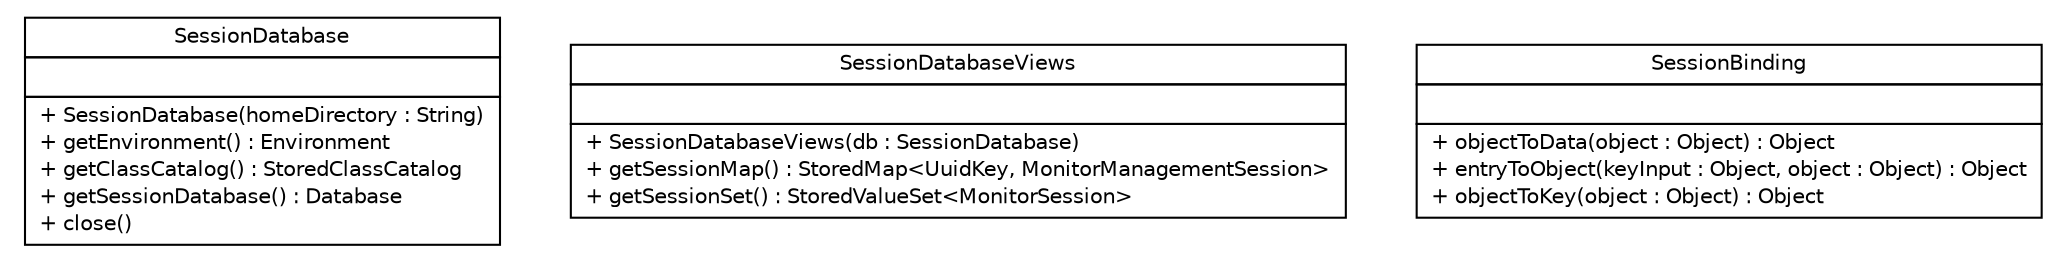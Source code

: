#!/usr/local/bin/dot
#
# Class diagram 
# Generated by UMLGraph version R5_6 (http://www.umlgraph.org/)
#

digraph G {
	edge [fontname="Helvetica",fontsize=10,labelfontname="Helvetica",labelfontsize=10];
	node [fontname="Helvetica",fontsize=10,shape=plaintext];
	nodesep=0.25;
	ranksep=0.5;
	// sorcer.core.provider.exertmonitor.db.SessionDatabase
	c82037 [label=<<table title="sorcer.core.provider.exertmonitor.db.SessionDatabase" border="0" cellborder="1" cellspacing="0" cellpadding="2" port="p" href="./SessionDatabase.html">
		<tr><td><table border="0" cellspacing="0" cellpadding="1">
<tr><td align="center" balign="center"> SessionDatabase </td></tr>
		</table></td></tr>
		<tr><td><table border="0" cellspacing="0" cellpadding="1">
<tr><td align="left" balign="left">  </td></tr>
		</table></td></tr>
		<tr><td><table border="0" cellspacing="0" cellpadding="1">
<tr><td align="left" balign="left"> + SessionDatabase(homeDirectory : String) </td></tr>
<tr><td align="left" balign="left"> + getEnvironment() : Environment </td></tr>
<tr><td align="left" balign="left"> + getClassCatalog() : StoredClassCatalog </td></tr>
<tr><td align="left" balign="left"> + getSessionDatabase() : Database </td></tr>
<tr><td align="left" balign="left"> + close() </td></tr>
		</table></td></tr>
		</table>>, URL="./SessionDatabase.html", fontname="Helvetica", fontcolor="black", fontsize=10.0];
	// sorcer.core.provider.exertmonitor.db.SessionDatabaseViews
	c82038 [label=<<table title="sorcer.core.provider.exertmonitor.db.SessionDatabaseViews" border="0" cellborder="1" cellspacing="0" cellpadding="2" port="p" href="./SessionDatabaseViews.html">
		<tr><td><table border="0" cellspacing="0" cellpadding="1">
<tr><td align="center" balign="center"> SessionDatabaseViews </td></tr>
		</table></td></tr>
		<tr><td><table border="0" cellspacing="0" cellpadding="1">
<tr><td align="left" balign="left">  </td></tr>
		</table></td></tr>
		<tr><td><table border="0" cellspacing="0" cellpadding="1">
<tr><td align="left" balign="left"> + SessionDatabaseViews(db : SessionDatabase) </td></tr>
<tr><td align="left" balign="left"> + getSessionMap() : StoredMap&lt;UuidKey, MonitorManagementSession&gt; </td></tr>
<tr><td align="left" balign="left"> + getSessionSet() : StoredValueSet&lt;MonitorSession&gt; </td></tr>
		</table></td></tr>
		</table>>, URL="./SessionDatabaseViews.html", fontname="Helvetica", fontcolor="black", fontsize=10.0];
	// sorcer.core.provider.exertmonitor.db.SessionDatabaseViews.SessionBinding
	c82039 [label=<<table title="sorcer.core.provider.exertmonitor.db.SessionDatabaseViews.SessionBinding" border="0" cellborder="1" cellspacing="0" cellpadding="2" port="p" href="./SessionDatabaseViews.SessionBinding.html">
		<tr><td><table border="0" cellspacing="0" cellpadding="1">
<tr><td align="center" balign="center"> SessionBinding </td></tr>
		</table></td></tr>
		<tr><td><table border="0" cellspacing="0" cellpadding="1">
<tr><td align="left" balign="left">  </td></tr>
		</table></td></tr>
		<tr><td><table border="0" cellspacing="0" cellpadding="1">
<tr><td align="left" balign="left"> + objectToData(object : Object) : Object </td></tr>
<tr><td align="left" balign="left"> + entryToObject(keyInput : Object, object : Object) : Object </td></tr>
<tr><td align="left" balign="left"> + objectToKey(object : Object) : Object </td></tr>
		</table></td></tr>
		</table>>, URL="./SessionDatabaseViews.SessionBinding.html", fontname="Helvetica", fontcolor="black", fontsize=10.0];
}

